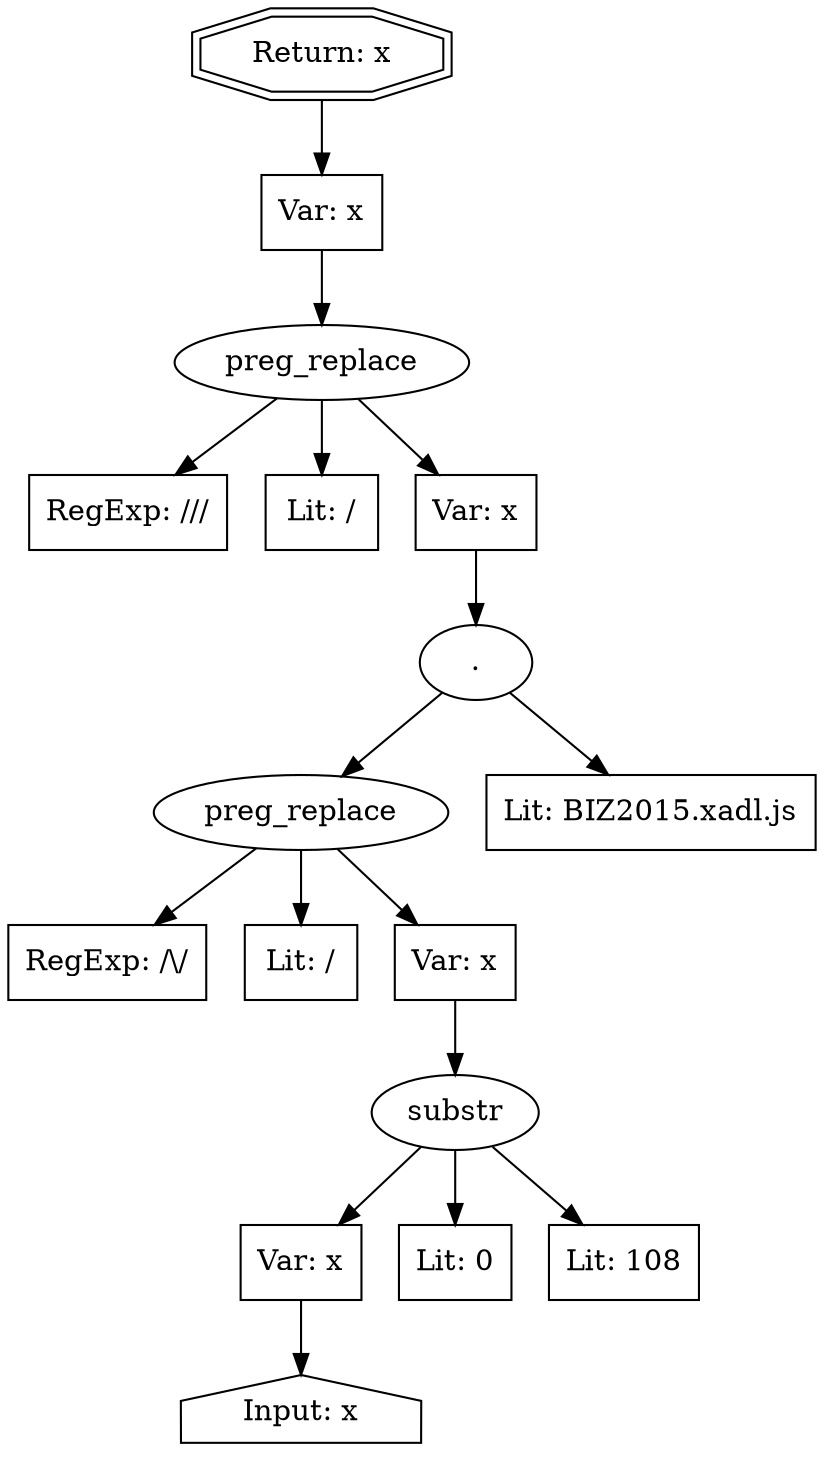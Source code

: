 // Finding: b37e161f-0b06-4028-8f74-0fa9ccc15ed5
// Finding.url: https://bizbank.example208.com/index.jsp?quick_link=73000000#|taintfoxLog('886bffb325ce4dd5aaa66129a7d400a0')//
// Finding.parentloc: https://bizbank.example208.com/index.jsp?quick_link=73000000#|taintfoxLog('886bffb325ce4dd5aaa66129a7d400a0')//
// Finding.domain: bizbank.example208.com
// Finding.base_domain: example208.com
// Finding.source: location.href
// Finding.sink: eval
// Sanitizer.score: 2
// Sanitizer.name: <synthetic>
// Sanitizer.location: example18.com
// Finding.begin: 21095
// Finding.end: 21101
// Finding.original_uuid: 93796e2e-161b-4910-88ac-7cd9d367757e
// Finding.TwentyFiveMillionFlowsId: 1579191279
// Finding.script: https://img.example208.com/biz/images/nexacro14lib/framework/Framework_20200406.js
// Finding.line: 1
// Exploit.uuid: 886bffb3-25ce-4dd5-aaa6-6129a7d400a0
// Exploit.success: false
// Exploit.status: validated
// Exploit.method: C
// Exploit.type: js
// Exploit.token: ExpressionStatement
// Exploit.content: undefined
// Exploit.quote_type: None
// Exploit.tag: None
// Exploit.break_out: |
// Exploit.break_in: //
// Exploit.payload: |taintfoxLog(1)//
// Exploit.begin_taint_url: 0
// Exploit.end_taint_url: 6
// Exploit.replace_begin_url: 57
// Exploit.replace_end_url: 57
// Exploit.replace_begin_param: 87599
// Exploit.replace_end_param: 87599
// Issues.LargestEncodeAttrStringChain: 0
// Issues.LargestTextFragmentEncodeChainLength: 0
// Issues.HasApproximation: false
// Issues.HasMissingImplementation: false
// Issues.HasInfiniteRegexWithFunctionReplacer: false
// Issues.MergedSplitAndJoins: true
// Issues.HasUrlInRhsOfReplace: false
// Issues.HasUrlInLhsOfReplace: false
// Issues.HasCookieValueInLhsOfreplace: false
// Issues.HasCookieValueInRhsOfreplace: false
// Issues.HasCookieValueInMatchPattern: false
// Issues.HasCookieValueInExecPattern: false
// Issues.RemovedLRConcats: false
// Issues.RemovedReplaceArtifacts: false
// Issues.HasUrlInMatchPattern: false
// Issues.HasUrlInExecPattern: false
// Issues.RemovedNOPreplaces: false
// Issues.Known_sanitizer: false
// DepGraph.hash: -1697860957
// DepGraph.sanitizer_hash: -281808833
// Merged split and join statements 
digraph cfg {
n0 [shape=house, label="Input: x"];
n1 [shape=ellipse, label="substr"];
n2 [shape=box, label="Var: x"];
n3 [shape=box, label="Lit: 0"];
n4 [shape=box, label="Lit: 108"];
n5 [shape=ellipse, label="preg_replace"];
n6 [shape=box, label="RegExp: /\\/"];
n7 [shape=box, label="Lit: /"];
n8 [shape=box, label="Var: x"];
n9 [shape=ellipse, label="."];
n10 [shape=box, label="Lit: BIZ2015.xadl.js"];
n11 [shape=ellipse, label="preg_replace"];
n12 [shape=box, label="RegExp: /\//"];
n13 [shape=box, label="Lit: /"];
n14 [shape=box, label="Var: x"];
n15 [shape=box, label="Var: x"];
n16 [shape=doubleoctagon, label="Return: x"];
n2 -> n0;
n1 -> n2;
n1 -> n3;
n1 -> n4;
n8 -> n1;
n5 -> n6;
n5 -> n7;
n5 -> n8;
n9 -> n5;
n9 -> n10;
n14 -> n9;
n11 -> n12;
n11 -> n13;
n11 -> n14;
n15 -> n11;
n16 -> n15;
}